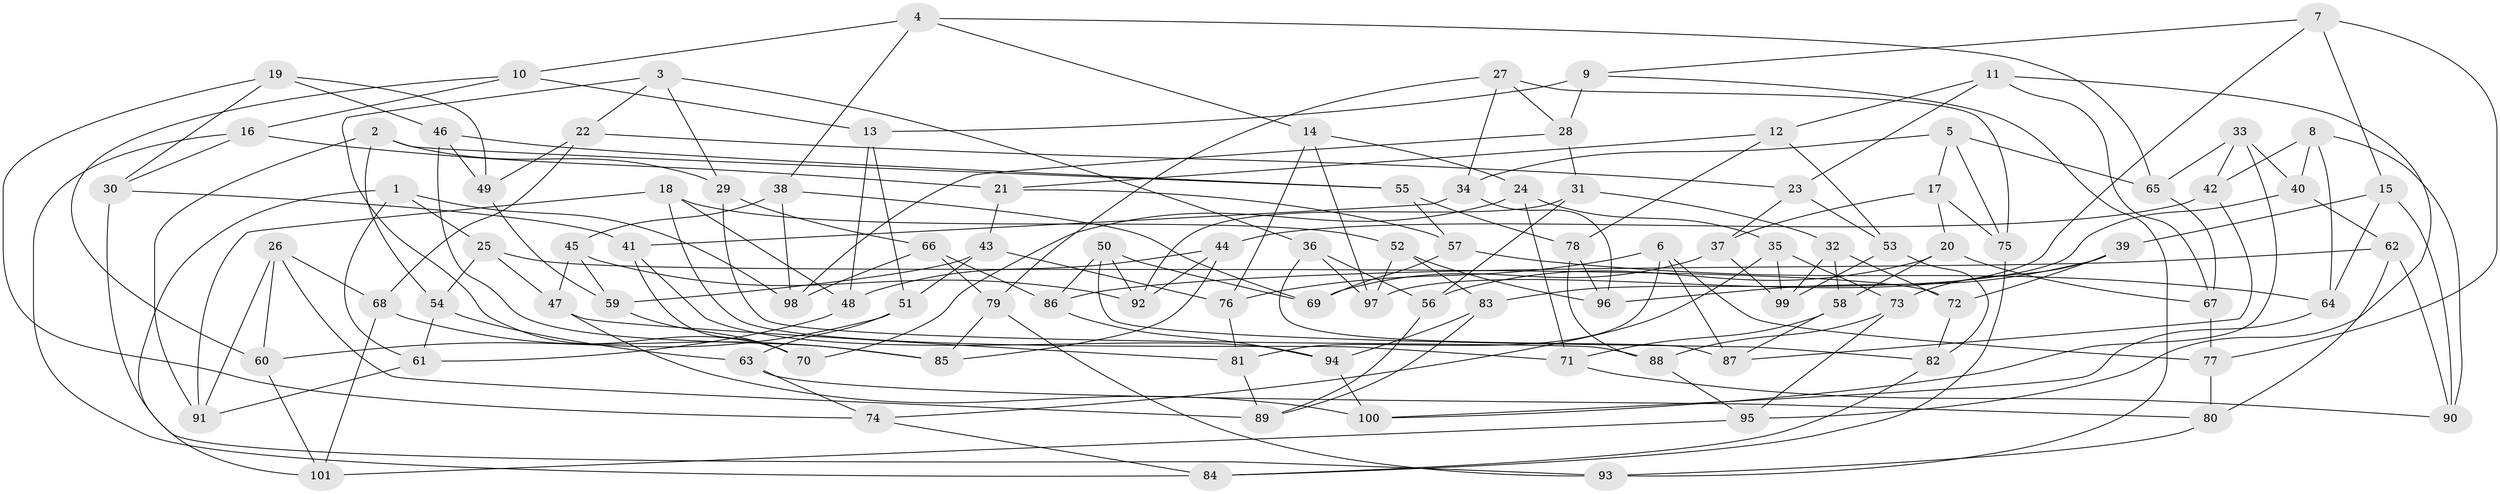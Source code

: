 // coarse degree distribution, {9: 0.06557377049180328, 3: 0.16393442622950818, 10: 0.06557377049180328, 11: 0.03278688524590164, 4: 0.6721311475409836}
// Generated by graph-tools (version 1.1) at 2025/53/03/04/25 22:53:31]
// undirected, 101 vertices, 202 edges
graph export_dot {
  node [color=gray90,style=filled];
  1;
  2;
  3;
  4;
  5;
  6;
  7;
  8;
  9;
  10;
  11;
  12;
  13;
  14;
  15;
  16;
  17;
  18;
  19;
  20;
  21;
  22;
  23;
  24;
  25;
  26;
  27;
  28;
  29;
  30;
  31;
  32;
  33;
  34;
  35;
  36;
  37;
  38;
  39;
  40;
  41;
  42;
  43;
  44;
  45;
  46;
  47;
  48;
  49;
  50;
  51;
  52;
  53;
  54;
  55;
  56;
  57;
  58;
  59;
  60;
  61;
  62;
  63;
  64;
  65;
  66;
  67;
  68;
  69;
  70;
  71;
  72;
  73;
  74;
  75;
  76;
  77;
  78;
  79;
  80;
  81;
  82;
  83;
  84;
  85;
  86;
  87;
  88;
  89;
  90;
  91;
  92;
  93;
  94;
  95;
  96;
  97;
  98;
  99;
  100;
  101;
  1 -- 101;
  1 -- 98;
  1 -- 61;
  1 -- 25;
  2 -- 91;
  2 -- 55;
  2 -- 29;
  2 -- 54;
  3 -- 70;
  3 -- 29;
  3 -- 36;
  3 -- 22;
  4 -- 10;
  4 -- 38;
  4 -- 65;
  4 -- 14;
  5 -- 34;
  5 -- 65;
  5 -- 17;
  5 -- 75;
  6 -- 76;
  6 -- 81;
  6 -- 77;
  6 -- 87;
  7 -- 77;
  7 -- 97;
  7 -- 9;
  7 -- 15;
  8 -- 90;
  8 -- 40;
  8 -- 42;
  8 -- 64;
  9 -- 13;
  9 -- 28;
  9 -- 93;
  10 -- 13;
  10 -- 60;
  10 -- 16;
  11 -- 67;
  11 -- 23;
  11 -- 12;
  11 -- 95;
  12 -- 78;
  12 -- 21;
  12 -- 53;
  13 -- 51;
  13 -- 48;
  14 -- 24;
  14 -- 97;
  14 -- 76;
  15 -- 90;
  15 -- 39;
  15 -- 64;
  16 -- 21;
  16 -- 84;
  16 -- 30;
  17 -- 37;
  17 -- 20;
  17 -- 75;
  18 -- 52;
  18 -- 91;
  18 -- 48;
  18 -- 71;
  19 -- 46;
  19 -- 49;
  19 -- 30;
  19 -- 74;
  20 -- 56;
  20 -- 58;
  20 -- 67;
  21 -- 43;
  21 -- 57;
  22 -- 49;
  22 -- 68;
  22 -- 23;
  23 -- 53;
  23 -- 37;
  24 -- 35;
  24 -- 70;
  24 -- 71;
  25 -- 72;
  25 -- 54;
  25 -- 47;
  26 -- 60;
  26 -- 89;
  26 -- 91;
  26 -- 68;
  27 -- 28;
  27 -- 79;
  27 -- 75;
  27 -- 34;
  28 -- 98;
  28 -- 31;
  29 -- 66;
  29 -- 88;
  30 -- 41;
  30 -- 93;
  31 -- 32;
  31 -- 56;
  31 -- 92;
  32 -- 58;
  32 -- 72;
  32 -- 99;
  33 -- 65;
  33 -- 40;
  33 -- 42;
  33 -- 100;
  34 -- 96;
  34 -- 41;
  35 -- 74;
  35 -- 73;
  35 -- 99;
  36 -- 97;
  36 -- 87;
  36 -- 56;
  37 -- 99;
  37 -- 69;
  38 -- 69;
  38 -- 45;
  38 -- 98;
  39 -- 73;
  39 -- 72;
  39 -- 96;
  40 -- 83;
  40 -- 62;
  41 -- 94;
  41 -- 70;
  42 -- 87;
  42 -- 44;
  43 -- 59;
  43 -- 51;
  43 -- 76;
  44 -- 85;
  44 -- 48;
  44 -- 92;
  45 -- 92;
  45 -- 47;
  45 -- 59;
  46 -- 49;
  46 -- 55;
  46 -- 85;
  47 -- 81;
  47 -- 100;
  48 -- 61;
  49 -- 59;
  50 -- 86;
  50 -- 92;
  50 -- 82;
  50 -- 69;
  51 -- 60;
  51 -- 63;
  52 -- 83;
  52 -- 97;
  52 -- 96;
  53 -- 82;
  53 -- 99;
  54 -- 63;
  54 -- 61;
  55 -- 78;
  55 -- 57;
  56 -- 89;
  57 -- 64;
  57 -- 69;
  58 -- 71;
  58 -- 87;
  59 -- 70;
  60 -- 101;
  61 -- 91;
  62 -- 90;
  62 -- 80;
  62 -- 86;
  63 -- 80;
  63 -- 74;
  64 -- 100;
  65 -- 67;
  66 -- 79;
  66 -- 86;
  66 -- 98;
  67 -- 77;
  68 -- 101;
  68 -- 85;
  71 -- 90;
  72 -- 82;
  73 -- 95;
  73 -- 88;
  74 -- 84;
  75 -- 84;
  76 -- 81;
  77 -- 80;
  78 -- 96;
  78 -- 88;
  79 -- 85;
  79 -- 93;
  80 -- 93;
  81 -- 89;
  82 -- 84;
  83 -- 94;
  83 -- 89;
  86 -- 94;
  88 -- 95;
  94 -- 100;
  95 -- 101;
}
